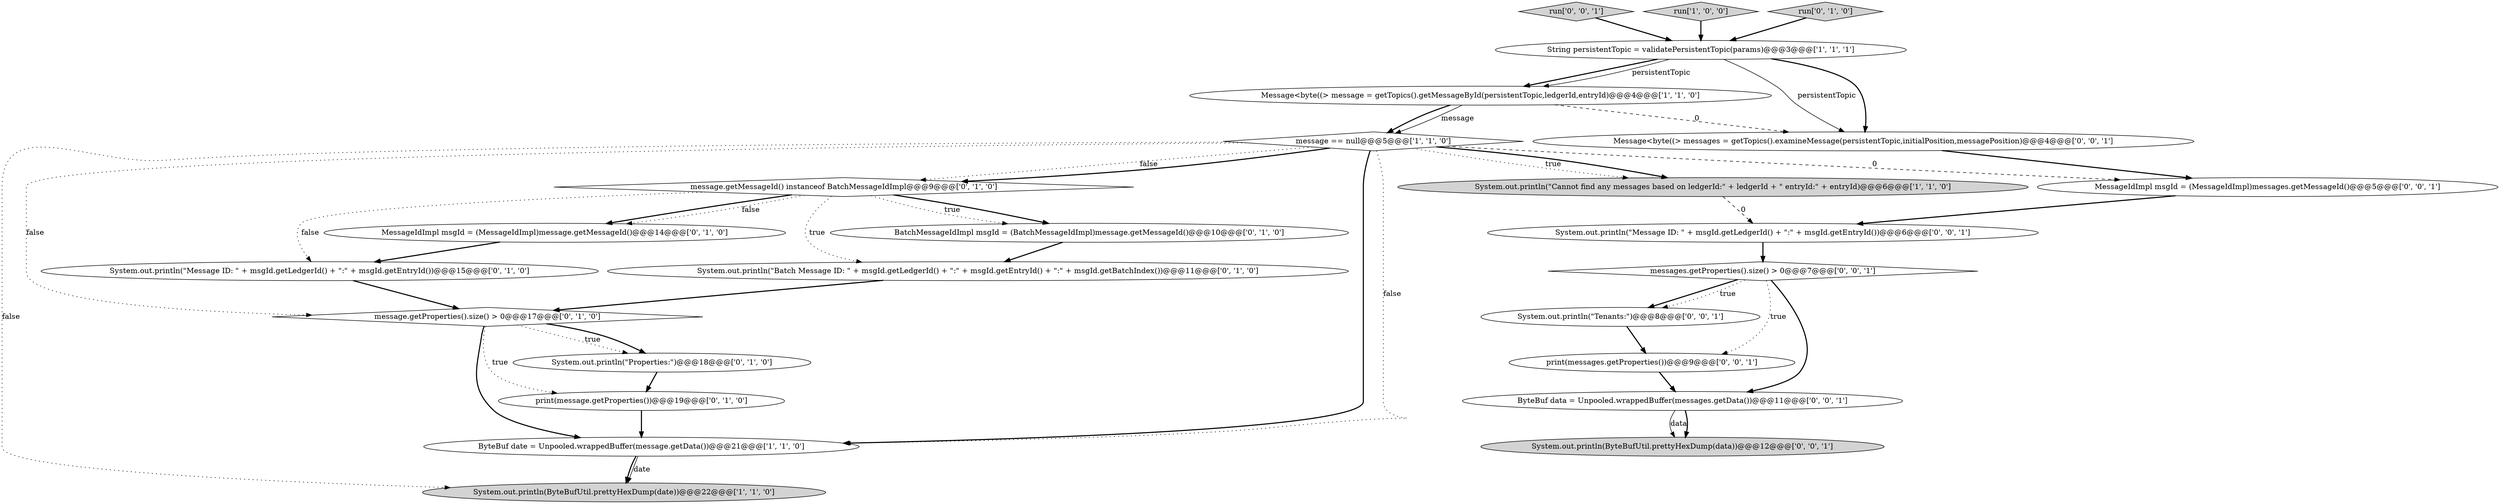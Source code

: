 digraph {
15 [style = filled, label = "message.getMessageId() instanceof BatchMessageIdImpl@@@9@@@['0', '1', '0']", fillcolor = white, shape = diamond image = "AAA1AAABBB2BBB"];
24 [style = filled, label = "Message<byte((> messages = getTopics().examineMessage(persistentTopic,initialPosition,messagePosition)@@@4@@@['0', '0', '1']", fillcolor = white, shape = ellipse image = "AAA0AAABBB3BBB"];
18 [style = filled, label = "run['0', '0', '1']", fillcolor = lightgray, shape = diamond image = "AAA0AAABBB3BBB"];
16 [style = filled, label = "System.out.println(\"Tenants:\")@@@8@@@['0', '0', '1']", fillcolor = white, shape = ellipse image = "AAA0AAABBB3BBB"];
0 [style = filled, label = "String persistentTopic = validatePersistentTopic(params)@@@3@@@['1', '1', '1']", fillcolor = white, shape = ellipse image = "AAA0AAABBB1BBB"];
1 [style = filled, label = "System.out.println(ByteBufUtil.prettyHexDump(date))@@@22@@@['1', '1', '0']", fillcolor = lightgray, shape = ellipse image = "AAA0AAABBB1BBB"];
5 [style = filled, label = "run['1', '0', '0']", fillcolor = lightgray, shape = diamond image = "AAA0AAABBB1BBB"];
14 [style = filled, label = "message.getProperties().size() > 0@@@17@@@['0', '1', '0']", fillcolor = white, shape = diamond image = "AAA1AAABBB2BBB"];
12 [style = filled, label = "print(message.getProperties())@@@19@@@['0', '1', '0']", fillcolor = white, shape = ellipse image = "AAA1AAABBB2BBB"];
7 [style = filled, label = "MessageIdImpl msgId = (MessageIdImpl)message.getMessageId()@@@14@@@['0', '1', '0']", fillcolor = white, shape = ellipse image = "AAA1AAABBB2BBB"];
17 [style = filled, label = "ByteBuf data = Unpooled.wrappedBuffer(messages.getData())@@@11@@@['0', '0', '1']", fillcolor = white, shape = ellipse image = "AAA0AAABBB3BBB"];
20 [style = filled, label = "print(messages.getProperties())@@@9@@@['0', '0', '1']", fillcolor = white, shape = ellipse image = "AAA0AAABBB3BBB"];
2 [style = filled, label = "message == null@@@5@@@['1', '1', '0']", fillcolor = white, shape = diamond image = "AAA0AAABBB1BBB"];
22 [style = filled, label = "System.out.println(ByteBufUtil.prettyHexDump(data))@@@12@@@['0', '0', '1']", fillcolor = lightgray, shape = ellipse image = "AAA0AAABBB3BBB"];
21 [style = filled, label = "messages.getProperties().size() > 0@@@7@@@['0', '0', '1']", fillcolor = white, shape = diamond image = "AAA0AAABBB3BBB"];
9 [style = filled, label = "run['0', '1', '0']", fillcolor = lightgray, shape = diamond image = "AAA0AAABBB2BBB"];
23 [style = filled, label = "System.out.println(\"Message ID: \" + msgId.getLedgerId() + \":\" + msgId.getEntryId())@@@6@@@['0', '0', '1']", fillcolor = white, shape = ellipse image = "AAA0AAABBB3BBB"];
13 [style = filled, label = "System.out.println(\"Message ID: \" + msgId.getLedgerId() + \":\" + msgId.getEntryId())@@@15@@@['0', '1', '0']", fillcolor = white, shape = ellipse image = "AAA1AAABBB2BBB"];
11 [style = filled, label = "System.out.println(\"Batch Message ID: \" + msgId.getLedgerId() + \":\" + msgId.getEntryId() + \":\" + msgId.getBatchIndex())@@@11@@@['0', '1', '0']", fillcolor = white, shape = ellipse image = "AAA1AAABBB2BBB"];
6 [style = filled, label = "Message<byte((> message = getTopics().getMessageById(persistentTopic,ledgerId,entryId)@@@4@@@['1', '1', '0']", fillcolor = white, shape = ellipse image = "AAA0AAABBB1BBB"];
8 [style = filled, label = "BatchMessageIdImpl msgId = (BatchMessageIdImpl)message.getMessageId()@@@10@@@['0', '1', '0']", fillcolor = white, shape = ellipse image = "AAA1AAABBB2BBB"];
4 [style = filled, label = "System.out.println(\"Cannot find any messages based on ledgerId:\" + ledgerId + \" entryId:\" + entryId)@@@6@@@['1', '1', '0']", fillcolor = lightgray, shape = ellipse image = "AAA0AAABBB1BBB"];
19 [style = filled, label = "MessageIdImpl msgId = (MessageIdImpl)messages.getMessageId()@@@5@@@['0', '0', '1']", fillcolor = white, shape = ellipse image = "AAA0AAABBB3BBB"];
10 [style = filled, label = "System.out.println(\"Properties:\")@@@18@@@['0', '1', '0']", fillcolor = white, shape = ellipse image = "AAA1AAABBB2BBB"];
3 [style = filled, label = "ByteBuf date = Unpooled.wrappedBuffer(message.getData())@@@21@@@['1', '1', '0']", fillcolor = white, shape = ellipse image = "AAA0AAABBB1BBB"];
0->6 [style = bold, label=""];
2->1 [style = dotted, label="false"];
4->23 [style = dashed, label="0"];
2->4 [style = dotted, label="true"];
0->24 [style = solid, label="persistentTopic"];
2->4 [style = bold, label=""];
14->3 [style = bold, label=""];
15->13 [style = dotted, label="false"];
21->16 [style = bold, label=""];
2->14 [style = dotted, label="false"];
21->17 [style = bold, label=""];
15->11 [style = dotted, label="true"];
9->0 [style = bold, label=""];
19->23 [style = bold, label=""];
15->7 [style = bold, label=""];
14->12 [style = dotted, label="true"];
21->20 [style = dotted, label="true"];
11->14 [style = bold, label=""];
3->1 [style = bold, label=""];
6->2 [style = bold, label=""];
0->6 [style = solid, label="persistentTopic"];
2->3 [style = bold, label=""];
10->12 [style = bold, label=""];
7->13 [style = bold, label=""];
0->24 [style = bold, label=""];
23->21 [style = bold, label=""];
15->8 [style = dotted, label="true"];
8->11 [style = bold, label=""];
2->19 [style = dashed, label="0"];
5->0 [style = bold, label=""];
6->2 [style = solid, label="message"];
2->15 [style = dotted, label="false"];
12->3 [style = bold, label=""];
17->22 [style = solid, label="data"];
6->24 [style = dashed, label="0"];
14->10 [style = dotted, label="true"];
16->20 [style = bold, label=""];
20->17 [style = bold, label=""];
3->1 [style = solid, label="date"];
24->19 [style = bold, label=""];
17->22 [style = bold, label=""];
21->16 [style = dotted, label="true"];
13->14 [style = bold, label=""];
14->10 [style = bold, label=""];
2->3 [style = dotted, label="false"];
15->8 [style = bold, label=""];
2->15 [style = bold, label=""];
18->0 [style = bold, label=""];
15->7 [style = dotted, label="false"];
}
